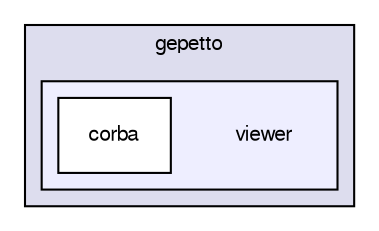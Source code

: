 digraph "viewer" {
  compound=true
  node [ fontsize="10", fontname="FreeSans"];
  edge [ labelfontsize="10", labelfontname="FreeSans"];
  subgraph clusterdir_d86da74cdf1dd571882b1274fdd84f43 {
    graph [ bgcolor="#ddddee", pencolor="black", label="gepetto" fontname="FreeSans", fontsize="10", URL="dir_d86da74cdf1dd571882b1274fdd84f43.html"]
  subgraph clusterdir_3986a5c53fafb98d1e2d1c68186f0854 {
    graph [ bgcolor="#eeeeff", pencolor="black", label="" URL="dir_3986a5c53fafb98d1e2d1c68186f0854.html"];
    dir_3986a5c53fafb98d1e2d1c68186f0854 [shape=plaintext label="viewer"];
    dir_bc0687b1452c0fc96b61f5891299022b [shape=box label="corba" color="black" fillcolor="white" style="filled" URL="dir_bc0687b1452c0fc96b61f5891299022b.html"];
  }
  }
}
